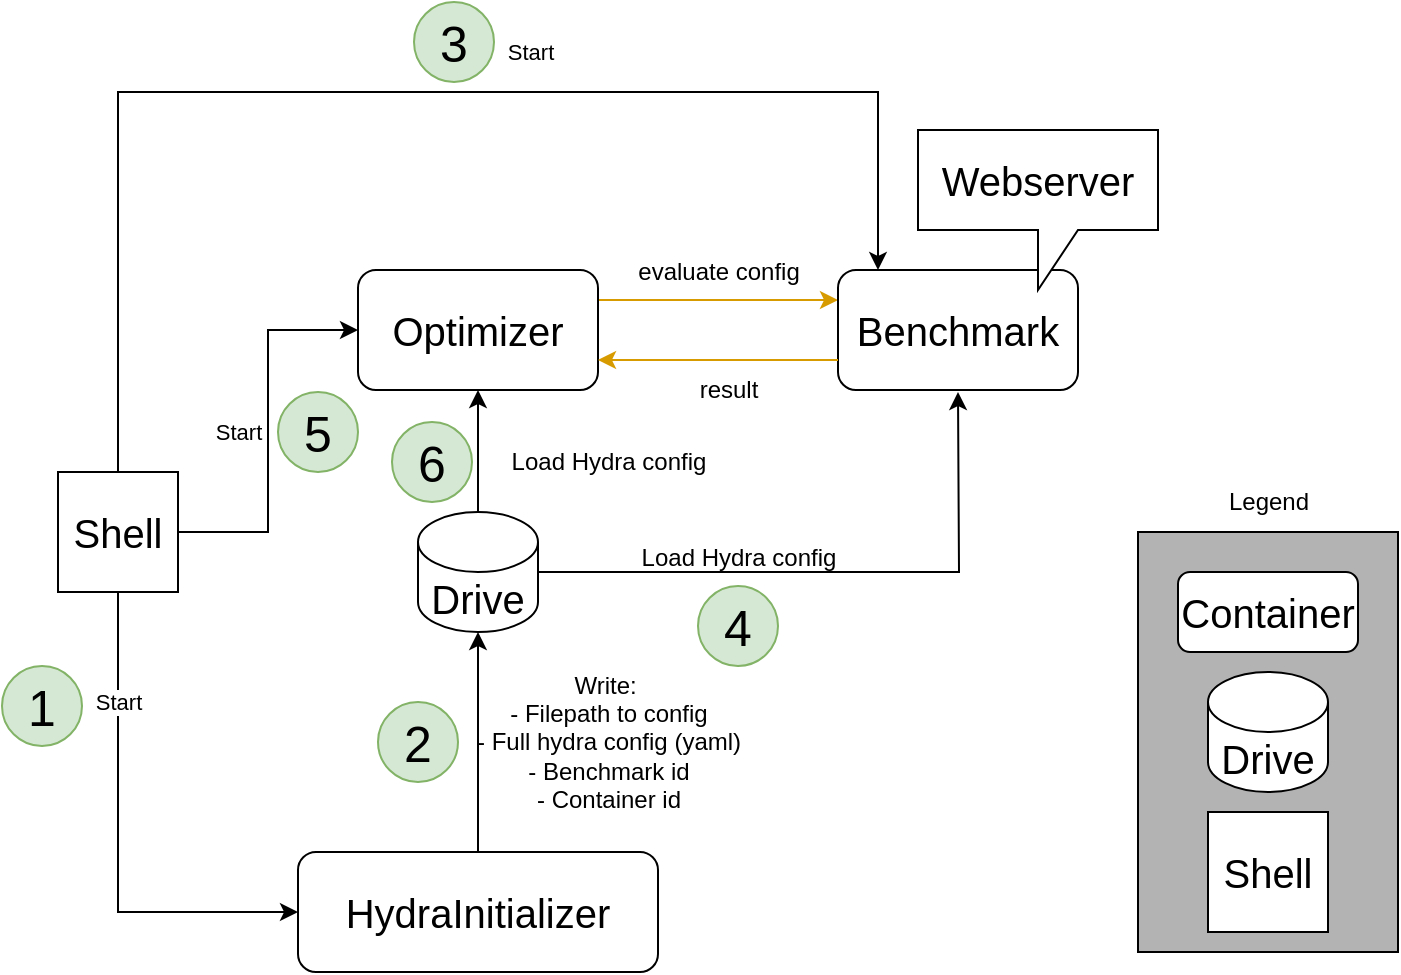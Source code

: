 <mxfile version="21.6.5" type="device">
  <diagram name="Seite-1" id="itTOYjqSFRGuG-1bSrY4">
    <mxGraphModel dx="1242" dy="2047" grid="1" gridSize="10" guides="1" tooltips="1" connect="1" arrows="1" fold="1" page="1" pageScale="1" pageWidth="827" pageHeight="1169" math="0" shadow="0">
      <root>
        <mxCell id="0" />
        <mxCell id="1" parent="0" />
        <mxCell id="elxeZXTCYunV9F6Gq9nH-15" value="" style="edgeStyle=orthogonalEdgeStyle;rounded=0;orthogonalLoop=1;jettySize=auto;html=1;startArrow=classic;startFill=1;endArrow=none;endFill=0;" edge="1" parent="1" source="elxeZXTCYunV9F6Gq9nH-2" target="elxeZXTCYunV9F6Gq9nH-10">
          <mxGeometry relative="1" as="geometry" />
        </mxCell>
        <mxCell id="elxeZXTCYunV9F6Gq9nH-17" style="edgeStyle=orthogonalEdgeStyle;rounded=0;orthogonalLoop=1;jettySize=auto;html=1;exitX=1;exitY=0.25;exitDx=0;exitDy=0;entryX=0;entryY=0.25;entryDx=0;entryDy=0;fillColor=#ffe6cc;strokeColor=#d79b00;" edge="1" parent="1" source="elxeZXTCYunV9F6Gq9nH-2" target="elxeZXTCYunV9F6Gq9nH-4">
          <mxGeometry relative="1" as="geometry" />
        </mxCell>
        <mxCell id="elxeZXTCYunV9F6Gq9nH-2" value="&lt;font style=&quot;font-size: 20px;&quot;&gt;Optimizer&lt;/font&gt;" style="rounded=1;whiteSpace=wrap;html=1;" vertex="1" parent="1">
          <mxGeometry x="280" y="59" width="120" height="60" as="geometry" />
        </mxCell>
        <mxCell id="elxeZXTCYunV9F6Gq9nH-11" value="" style="edgeStyle=orthogonalEdgeStyle;rounded=0;orthogonalLoop=1;jettySize=auto;html=1;" edge="1" parent="1" source="elxeZXTCYunV9F6Gq9nH-3" target="elxeZXTCYunV9F6Gq9nH-10">
          <mxGeometry relative="1" as="geometry" />
        </mxCell>
        <mxCell id="elxeZXTCYunV9F6Gq9nH-3" value="&lt;span style=&quot;font-size: 20px;&quot;&gt;HydraInitializer&lt;/span&gt;" style="rounded=1;whiteSpace=wrap;html=1;" vertex="1" parent="1">
          <mxGeometry x="250" y="350" width="180" height="60" as="geometry" />
        </mxCell>
        <mxCell id="elxeZXTCYunV9F6Gq9nH-7" value="" style="edgeStyle=orthogonalEdgeStyle;rounded=0;orthogonalLoop=1;jettySize=auto;html=1;" edge="1" parent="1" source="elxeZXTCYunV9F6Gq9nH-5" target="elxeZXTCYunV9F6Gq9nH-3">
          <mxGeometry relative="1" as="geometry">
            <Array as="points">
              <mxPoint x="160" y="380" />
            </Array>
          </mxGeometry>
        </mxCell>
        <mxCell id="elxeZXTCYunV9F6Gq9nH-28" value="Start" style="edgeLabel;html=1;align=center;verticalAlign=middle;resizable=0;points=[];" vertex="1" connectable="0" parent="elxeZXTCYunV9F6Gq9nH-7">
          <mxGeometry x="-0.056" relative="1" as="geometry">
            <mxPoint y="-63" as="offset" />
          </mxGeometry>
        </mxCell>
        <mxCell id="elxeZXTCYunV9F6Gq9nH-14" style="edgeStyle=orthogonalEdgeStyle;rounded=0;orthogonalLoop=1;jettySize=auto;html=1;entryX=0;entryY=0.5;entryDx=0;entryDy=0;" edge="1" parent="1" source="elxeZXTCYunV9F6Gq9nH-5" target="elxeZXTCYunV9F6Gq9nH-2">
          <mxGeometry relative="1" as="geometry" />
        </mxCell>
        <mxCell id="elxeZXTCYunV9F6Gq9nH-26" value="Start" style="edgeLabel;html=1;align=center;verticalAlign=middle;resizable=0;points=[];" vertex="1" connectable="0" parent="elxeZXTCYunV9F6Gq9nH-14">
          <mxGeometry x="-0.026" y="-2" relative="1" as="geometry">
            <mxPoint x="-17" y="-2" as="offset" />
          </mxGeometry>
        </mxCell>
        <mxCell id="elxeZXTCYunV9F6Gq9nH-24" style="edgeStyle=orthogonalEdgeStyle;rounded=0;orthogonalLoop=1;jettySize=auto;html=1;exitX=0.5;exitY=0;exitDx=0;exitDy=0;" edge="1" parent="1" source="elxeZXTCYunV9F6Gq9nH-5" target="elxeZXTCYunV9F6Gq9nH-4">
          <mxGeometry relative="1" as="geometry">
            <Array as="points">
              <mxPoint x="160" y="-30" />
              <mxPoint x="540" y="-30" />
            </Array>
          </mxGeometry>
        </mxCell>
        <mxCell id="elxeZXTCYunV9F6Gq9nH-25" value="Start" style="edgeLabel;html=1;align=center;verticalAlign=middle;resizable=0;points=[];" vertex="1" connectable="0" parent="elxeZXTCYunV9F6Gq9nH-24">
          <mxGeometry x="0.13" y="1" relative="1" as="geometry">
            <mxPoint x="23" y="-19" as="offset" />
          </mxGeometry>
        </mxCell>
        <mxCell id="elxeZXTCYunV9F6Gq9nH-5" value="&lt;font style=&quot;font-size: 20px;&quot;&gt;Shell&lt;/font&gt;" style="whiteSpace=wrap;html=1;aspect=fixed;" vertex="1" parent="1">
          <mxGeometry x="130" y="160" width="60" height="60" as="geometry" />
        </mxCell>
        <mxCell id="elxeZXTCYunV9F6Gq9nH-9" value="Write:&amp;nbsp;&lt;br&gt;- Filepath to config&lt;br&gt;- Full hydra config (yaml)&lt;br&gt;- Benchmark id&lt;br&gt;- Container id" style="text;html=1;align=center;verticalAlign=middle;resizable=0;points=[];autosize=1;strokeColor=none;fillColor=none;" vertex="1" parent="1">
          <mxGeometry x="325" y="250" width="160" height="90" as="geometry" />
        </mxCell>
        <mxCell id="elxeZXTCYunV9F6Gq9nH-29" style="edgeStyle=orthogonalEdgeStyle;rounded=0;orthogonalLoop=1;jettySize=auto;html=1;exitX=1;exitY=0.5;exitDx=0;exitDy=0;exitPerimeter=0;" edge="1" parent="1" source="elxeZXTCYunV9F6Gq9nH-10">
          <mxGeometry relative="1" as="geometry">
            <mxPoint x="580" y="120" as="targetPoint" />
          </mxGeometry>
        </mxCell>
        <mxCell id="elxeZXTCYunV9F6Gq9nH-10" value="&lt;font style=&quot;font-size: 20px;&quot;&gt;Drive&lt;/font&gt;" style="shape=cylinder3;whiteSpace=wrap;html=1;boundedLbl=1;backgroundOutline=1;size=15;" vertex="1" parent="1">
          <mxGeometry x="310" y="180" width="60" height="60" as="geometry" />
        </mxCell>
        <mxCell id="elxeZXTCYunV9F6Gq9nH-13" value="" style="group" vertex="1" connectable="0" parent="1">
          <mxGeometry x="520" y="-11" width="160" height="130" as="geometry" />
        </mxCell>
        <mxCell id="elxeZXTCYunV9F6Gq9nH-4" value="&lt;span style=&quot;font-size: 20px;&quot;&gt;Benchmark&lt;/span&gt;" style="rounded=1;whiteSpace=wrap;html=1;" vertex="1" parent="elxeZXTCYunV9F6Gq9nH-13">
          <mxGeometry y="70" width="120" height="60" as="geometry" />
        </mxCell>
        <mxCell id="elxeZXTCYunV9F6Gq9nH-6" value="&lt;font style=&quot;font-size: 20px;&quot;&gt;Webserver&lt;/font&gt;" style="shape=callout;whiteSpace=wrap;html=1;perimeter=calloutPerimeter;" vertex="1" parent="elxeZXTCYunV9F6Gq9nH-13">
          <mxGeometry x="40" width="120" height="80" as="geometry" />
        </mxCell>
        <mxCell id="elxeZXTCYunV9F6Gq9nH-16" value="Load Hydra config" style="text;html=1;align=center;verticalAlign=middle;resizable=0;points=[];autosize=1;strokeColor=none;fillColor=none;" vertex="1" parent="1">
          <mxGeometry x="345" y="140" width="120" height="30" as="geometry" />
        </mxCell>
        <mxCell id="elxeZXTCYunV9F6Gq9nH-18" style="edgeStyle=orthogonalEdgeStyle;rounded=0;orthogonalLoop=1;jettySize=auto;html=1;exitX=0;exitY=0.75;exitDx=0;exitDy=0;entryX=1;entryY=0.75;entryDx=0;entryDy=0;fillColor=#ffe6cc;strokeColor=#d79b00;" edge="1" parent="1" source="elxeZXTCYunV9F6Gq9nH-4" target="elxeZXTCYunV9F6Gq9nH-2">
          <mxGeometry relative="1" as="geometry" />
        </mxCell>
        <mxCell id="elxeZXTCYunV9F6Gq9nH-19" value="evaluate config" style="text;html=1;align=center;verticalAlign=middle;resizable=0;points=[];autosize=1;fillColor=none;strokeColor=none;" vertex="1" parent="1">
          <mxGeometry x="410" y="45" width="100" height="30" as="geometry" />
        </mxCell>
        <mxCell id="elxeZXTCYunV9F6Gq9nH-20" value="result" style="text;html=1;align=center;verticalAlign=middle;resizable=0;points=[];autosize=1;fillColor=none;strokeColor=none;" vertex="1" parent="1">
          <mxGeometry x="440" y="104" width="50" height="30" as="geometry" />
        </mxCell>
        <mxCell id="elxeZXTCYunV9F6Gq9nH-21" value="&lt;font style=&quot;font-size: 25px;&quot;&gt;1&lt;/font&gt;" style="ellipse;whiteSpace=wrap;html=1;aspect=fixed;fillColor=#d5e8d4;strokeColor=#82b366;" vertex="1" parent="1">
          <mxGeometry x="102" y="257" width="40" height="40" as="geometry" />
        </mxCell>
        <mxCell id="elxeZXTCYunV9F6Gq9nH-22" value="&lt;font style=&quot;font-size: 25px;&quot;&gt;2&lt;/font&gt;" style="ellipse;whiteSpace=wrap;html=1;aspect=fixed;fillColor=#d5e8d4;strokeColor=#82b366;" vertex="1" parent="1">
          <mxGeometry x="290" y="275" width="40" height="40" as="geometry" />
        </mxCell>
        <mxCell id="elxeZXTCYunV9F6Gq9nH-23" value="&lt;font style=&quot;font-size: 25px;&quot;&gt;4&lt;/font&gt;" style="ellipse;whiteSpace=wrap;html=1;aspect=fixed;fillColor=#d5e8d4;strokeColor=#82b366;" vertex="1" parent="1">
          <mxGeometry x="450" y="217" width="40" height="40" as="geometry" />
        </mxCell>
        <mxCell id="elxeZXTCYunV9F6Gq9nH-27" value="&lt;font style=&quot;font-size: 25px;&quot;&gt;3&lt;/font&gt;" style="ellipse;whiteSpace=wrap;html=1;aspect=fixed;fillColor=#d5e8d4;strokeColor=#82b366;direction=south;" vertex="1" parent="1">
          <mxGeometry x="308" y="-75" width="40" height="40" as="geometry" />
        </mxCell>
        <mxCell id="elxeZXTCYunV9F6Gq9nH-30" value="Load Hydra config" style="text;html=1;align=center;verticalAlign=middle;resizable=0;points=[];autosize=1;strokeColor=none;fillColor=none;" vertex="1" parent="1">
          <mxGeometry x="410" y="188" width="120" height="30" as="geometry" />
        </mxCell>
        <mxCell id="elxeZXTCYunV9F6Gq9nH-31" value="&lt;font style=&quot;font-size: 25px;&quot;&gt;5&lt;/font&gt;" style="ellipse;whiteSpace=wrap;html=1;aspect=fixed;fillColor=#d5e8d4;strokeColor=#82b366;" vertex="1" parent="1">
          <mxGeometry x="240" y="120" width="40" height="40" as="geometry" />
        </mxCell>
        <mxCell id="elxeZXTCYunV9F6Gq9nH-32" value="&lt;font style=&quot;font-size: 25px;&quot;&gt;6&lt;/font&gt;" style="ellipse;whiteSpace=wrap;html=1;aspect=fixed;fillColor=#d5e8d4;strokeColor=#82b366;" vertex="1" parent="1">
          <mxGeometry x="297" y="135" width="40" height="40" as="geometry" />
        </mxCell>
        <mxCell id="elxeZXTCYunV9F6Gq9nH-38" value="" style="group" vertex="1" connectable="0" parent="1">
          <mxGeometry x="670" y="160" width="130" height="240" as="geometry" />
        </mxCell>
        <mxCell id="elxeZXTCYunV9F6Gq9nH-36" value="" style="whiteSpace=wrap;html=1;fillColor=#B3B3B3;" vertex="1" parent="elxeZXTCYunV9F6Gq9nH-38">
          <mxGeometry y="30" width="130" height="210" as="geometry" />
        </mxCell>
        <mxCell id="elxeZXTCYunV9F6Gq9nH-33" value="&lt;font style=&quot;font-size: 20px;&quot;&gt;Container&lt;/font&gt;" style="rounded=1;whiteSpace=wrap;html=1;" vertex="1" parent="elxeZXTCYunV9F6Gq9nH-38">
          <mxGeometry x="20" y="50" width="90" height="40" as="geometry" />
        </mxCell>
        <mxCell id="elxeZXTCYunV9F6Gq9nH-34" value="&lt;font style=&quot;font-size: 20px;&quot;&gt;Drive&lt;/font&gt;" style="shape=cylinder3;whiteSpace=wrap;html=1;boundedLbl=1;backgroundOutline=1;size=15;" vertex="1" parent="elxeZXTCYunV9F6Gq9nH-38">
          <mxGeometry x="35" y="100" width="60" height="60" as="geometry" />
        </mxCell>
        <mxCell id="elxeZXTCYunV9F6Gq9nH-35" value="&lt;font style=&quot;font-size: 20px;&quot;&gt;Shell&lt;/font&gt;" style="whiteSpace=wrap;html=1;aspect=fixed;" vertex="1" parent="elxeZXTCYunV9F6Gq9nH-38">
          <mxGeometry x="35" y="170" width="60" height="60" as="geometry" />
        </mxCell>
        <mxCell id="elxeZXTCYunV9F6Gq9nH-37" value="Legend" style="text;html=1;align=center;verticalAlign=middle;resizable=0;points=[];autosize=1;strokeColor=none;fillColor=none;" vertex="1" parent="elxeZXTCYunV9F6Gq9nH-38">
          <mxGeometry x="35" width="60" height="30" as="geometry" />
        </mxCell>
      </root>
    </mxGraphModel>
  </diagram>
</mxfile>
